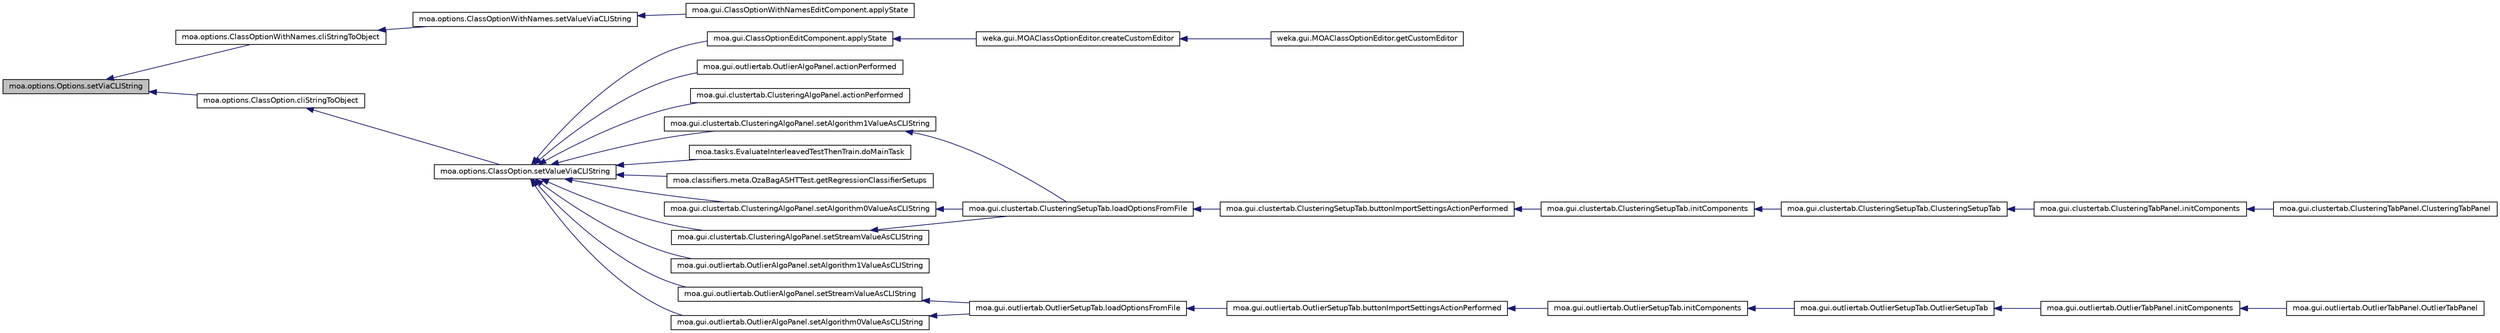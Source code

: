 digraph G
{
  edge [fontname="Helvetica",fontsize="10",labelfontname="Helvetica",labelfontsize="10"];
  node [fontname="Helvetica",fontsize="10",shape=record];
  rankdir=LR;
  Node1 [label="moa.options.Options.setViaCLIString",height=0.2,width=0.4,color="black", fillcolor="grey75", style="filled" fontcolor="black"];
  Node1 -> Node2 [dir=back,color="midnightblue",fontsize="10",style="solid",fontname="Helvetica"];
  Node2 [label="moa.options.ClassOptionWithNames.cliStringToObject",height=0.2,width=0.4,color="black", fillcolor="white", style="filled",URL="$classmoa_1_1options_1_1ClassOptionWithNames.html#a3bcbce1a8af1466acd5f1c9935092cf3"];
  Node2 -> Node3 [dir=back,color="midnightblue",fontsize="10",style="solid",fontname="Helvetica"];
  Node3 [label="moa.options.ClassOptionWithNames.setValueViaCLIString",height=0.2,width=0.4,color="black", fillcolor="white", style="filled",URL="$classmoa_1_1options_1_1ClassOptionWithNames.html#a86c0d4dfbe223ffee8b9eb874bbbf7c1",tooltip="Sets value of this option via the Command Line Interface text."];
  Node3 -> Node4 [dir=back,color="midnightblue",fontsize="10",style="solid",fontname="Helvetica"];
  Node4 [label="moa.gui.ClassOptionWithNamesEditComponent.applyState",height=0.2,width=0.4,color="black", fillcolor="white", style="filled",URL="$classmoa_1_1gui_1_1ClassOptionWithNamesEditComponent.html#a5db2d287f329c56d44962990667f5410",tooltip="This method applies the state."];
  Node1 -> Node5 [dir=back,color="midnightblue",fontsize="10",style="solid",fontname="Helvetica"];
  Node5 [label="moa.options.ClassOption.cliStringToObject",height=0.2,width=0.4,color="black", fillcolor="white", style="filled",URL="$classmoa_1_1options_1_1ClassOption.html#a53dc498910eecec509406522b9058796"];
  Node5 -> Node6 [dir=back,color="midnightblue",fontsize="10",style="solid",fontname="Helvetica"];
  Node6 [label="moa.options.ClassOption.setValueViaCLIString",height=0.2,width=0.4,color="black", fillcolor="white", style="filled",URL="$classmoa_1_1options_1_1ClassOption.html#a4b6c97afce0094039ecdb5dc62ceff86",tooltip="Sets value of this option via the Command Line Interface text."];
  Node6 -> Node7 [dir=back,color="midnightblue",fontsize="10",style="solid",fontname="Helvetica"];
  Node7 [label="moa.gui.outliertab.OutlierAlgoPanel.actionPerformed",height=0.2,width=0.4,color="black", fillcolor="white", style="filled",URL="$classmoa_1_1gui_1_1outliertab_1_1OutlierAlgoPanel.html#a1de6e7cec7fbed63d898ee3f6555f41b"];
  Node6 -> Node8 [dir=back,color="midnightblue",fontsize="10",style="solid",fontname="Helvetica"];
  Node8 [label="moa.gui.clustertab.ClusteringAlgoPanel.actionPerformed",height=0.2,width=0.4,color="black", fillcolor="white", style="filled",URL="$classmoa_1_1gui_1_1clustertab_1_1ClusteringAlgoPanel.html#a9b96fbc9aab65ebfb9894554fa4e1ee0"];
  Node6 -> Node9 [dir=back,color="midnightblue",fontsize="10",style="solid",fontname="Helvetica"];
  Node9 [label="moa.gui.ClassOptionEditComponent.applyState",height=0.2,width=0.4,color="black", fillcolor="white", style="filled",URL="$classmoa_1_1gui_1_1ClassOptionEditComponent.html#a6ee516d6bc0c1bb10374a09a06357d56",tooltip="This method applies the state."];
  Node9 -> Node10 [dir=back,color="midnightblue",fontsize="10",style="solid",fontname="Helvetica"];
  Node10 [label="weka.gui.MOAClassOptionEditor.createCustomEditor",height=0.2,width=0.4,color="black", fillcolor="white", style="filled",URL="$classweka_1_1gui_1_1MOAClassOptionEditor.html#a8a04e27765e7289109223851472fd76b",tooltip="Creates the custom editor."];
  Node10 -> Node11 [dir=back,color="midnightblue",fontsize="10",style="solid",fontname="Helvetica"];
  Node11 [label="weka.gui.MOAClassOptionEditor.getCustomEditor",height=0.2,width=0.4,color="black", fillcolor="white", style="filled",URL="$classweka_1_1gui_1_1MOAClassOptionEditor.html#a726f11e7ffcc3c95a4f69d24c28bf125",tooltip="Gets the custom editor component."];
  Node6 -> Node12 [dir=back,color="midnightblue",fontsize="10",style="solid",fontname="Helvetica"];
  Node12 [label="moa.tasks.EvaluateInterleavedTestThenTrain.doMainTask",height=0.2,width=0.4,color="black", fillcolor="white", style="filled",URL="$classmoa_1_1tasks_1_1EvaluateInterleavedTestThenTrain.html#a6b487518dd5bfdc97abe37263f725610",tooltip="This method performs this task."];
  Node6 -> Node13 [dir=back,color="midnightblue",fontsize="10",style="solid",fontname="Helvetica"];
  Node13 [label="moa.classifiers.meta.OzaBagASHTTest.getRegressionClassifierSetups",height=0.2,width=0.4,color="black", fillcolor="white", style="filled",URL="$classmoa_1_1classifiers_1_1meta_1_1OzaBagASHTTest.html#a1e082689c4776ded59ed90c6df7d4167",tooltip="Returns the classifier setups to use in the regression test."];
  Node6 -> Node14 [dir=back,color="midnightblue",fontsize="10",style="solid",fontname="Helvetica"];
  Node14 [label="moa.gui.outliertab.OutlierAlgoPanel.setAlgorithm0ValueAsCLIString",height=0.2,width=0.4,color="black", fillcolor="white", style="filled",URL="$classmoa_1_1gui_1_1outliertab_1_1OutlierAlgoPanel.html#a6d68933d2ae0c839785332094f4a93e2"];
  Node14 -> Node15 [dir=back,color="midnightblue",fontsize="10",style="solid",fontname="Helvetica"];
  Node15 [label="moa.gui.outliertab.OutlierSetupTab.loadOptionsFromFile",height=0.2,width=0.4,color="black", fillcolor="white", style="filled",URL="$classmoa_1_1gui_1_1outliertab_1_1OutlierSetupTab.html#ab744a49dfe1df8be6d598aaffa19028e"];
  Node15 -> Node16 [dir=back,color="midnightblue",fontsize="10",style="solid",fontname="Helvetica"];
  Node16 [label="moa.gui.outliertab.OutlierSetupTab.buttonImportSettingsActionPerformed",height=0.2,width=0.4,color="black", fillcolor="white", style="filled",URL="$classmoa_1_1gui_1_1outliertab_1_1OutlierSetupTab.html#a7f96c4aede270b3fc5af671e25ab8f87"];
  Node16 -> Node17 [dir=back,color="midnightblue",fontsize="10",style="solid",fontname="Helvetica"];
  Node17 [label="moa.gui.outliertab.OutlierSetupTab.initComponents",height=0.2,width=0.4,color="black", fillcolor="white", style="filled",URL="$classmoa_1_1gui_1_1outliertab_1_1OutlierSetupTab.html#ae10be48e362dd993dae6190b160d47cf",tooltip="This method is called from within the constructor to initialize the form."];
  Node17 -> Node18 [dir=back,color="midnightblue",fontsize="10",style="solid",fontname="Helvetica"];
  Node18 [label="moa.gui.outliertab.OutlierSetupTab.OutlierSetupTab",height=0.2,width=0.4,color="black", fillcolor="white", style="filled",URL="$classmoa_1_1gui_1_1outliertab_1_1OutlierSetupTab.html#a8417656c29bc1d97a94e52d3d88688ad",tooltip="Creates new form outlierSetupTab."];
  Node18 -> Node19 [dir=back,color="midnightblue",fontsize="10",style="solid",fontname="Helvetica"];
  Node19 [label="moa.gui.outliertab.OutlierTabPanel.initComponents",height=0.2,width=0.4,color="black", fillcolor="white", style="filled",URL="$classmoa_1_1gui_1_1outliertab_1_1OutlierTabPanel.html#a6146155a96c2c5239f46f5566797e5fd",tooltip="This method is called from within the constructor to initialize the form."];
  Node19 -> Node20 [dir=back,color="midnightblue",fontsize="10",style="solid",fontname="Helvetica"];
  Node20 [label="moa.gui.outliertab.OutlierTabPanel.OutlierTabPanel",height=0.2,width=0.4,color="black", fillcolor="white", style="filled",URL="$classmoa_1_1gui_1_1outliertab_1_1OutlierTabPanel.html#a78f57b4c096f3587a549789072283a7b",tooltip="Creates new form ClusterTab."];
  Node6 -> Node21 [dir=back,color="midnightblue",fontsize="10",style="solid",fontname="Helvetica"];
  Node21 [label="moa.gui.clustertab.ClusteringAlgoPanel.setAlgorithm0ValueAsCLIString",height=0.2,width=0.4,color="black", fillcolor="white", style="filled",URL="$classmoa_1_1gui_1_1clustertab_1_1ClusteringAlgoPanel.html#aac9cbd074cc56ea10050aea5b42eacdd"];
  Node21 -> Node22 [dir=back,color="midnightblue",fontsize="10",style="solid",fontname="Helvetica"];
  Node22 [label="moa.gui.clustertab.ClusteringSetupTab.loadOptionsFromFile",height=0.2,width=0.4,color="black", fillcolor="white", style="filled",URL="$classmoa_1_1gui_1_1clustertab_1_1ClusteringSetupTab.html#a8c8336c23f48a5a776ec85752ad3541e"];
  Node22 -> Node23 [dir=back,color="midnightblue",fontsize="10",style="solid",fontname="Helvetica"];
  Node23 [label="moa.gui.clustertab.ClusteringSetupTab.buttonImportSettingsActionPerformed",height=0.2,width=0.4,color="black", fillcolor="white", style="filled",URL="$classmoa_1_1gui_1_1clustertab_1_1ClusteringSetupTab.html#a6e483b2da6825da1f4f3d20c67449f0f"];
  Node23 -> Node24 [dir=back,color="midnightblue",fontsize="10",style="solid",fontname="Helvetica"];
  Node24 [label="moa.gui.clustertab.ClusteringSetupTab.initComponents",height=0.2,width=0.4,color="black", fillcolor="white", style="filled",URL="$classmoa_1_1gui_1_1clustertab_1_1ClusteringSetupTab.html#a8abab534a283e409de003f59786a988f",tooltip="This method is called from within the constructor to initialize the form."];
  Node24 -> Node25 [dir=back,color="midnightblue",fontsize="10",style="solid",fontname="Helvetica"];
  Node25 [label="moa.gui.clustertab.ClusteringSetupTab.ClusteringSetupTab",height=0.2,width=0.4,color="black", fillcolor="white", style="filled",URL="$classmoa_1_1gui_1_1clustertab_1_1ClusteringSetupTab.html#a3c03410b4b1259ece559c660df433766",tooltip="Creates new form ClusteringSetupTab."];
  Node25 -> Node26 [dir=back,color="midnightblue",fontsize="10",style="solid",fontname="Helvetica"];
  Node26 [label="moa.gui.clustertab.ClusteringTabPanel.initComponents",height=0.2,width=0.4,color="black", fillcolor="white", style="filled",URL="$classmoa_1_1gui_1_1clustertab_1_1ClusteringTabPanel.html#a9b1cc4d4da92f4bc04b54cc12382e12f",tooltip="This method is called from within the constructor to initialize the form."];
  Node26 -> Node27 [dir=back,color="midnightblue",fontsize="10",style="solid",fontname="Helvetica"];
  Node27 [label="moa.gui.clustertab.ClusteringTabPanel.ClusteringTabPanel",height=0.2,width=0.4,color="black", fillcolor="white", style="filled",URL="$classmoa_1_1gui_1_1clustertab_1_1ClusteringTabPanel.html#a111c041657cee8181be39524a7fa7fb1",tooltip="Creates new form ClusterTab."];
  Node6 -> Node28 [dir=back,color="midnightblue",fontsize="10",style="solid",fontname="Helvetica"];
  Node28 [label="moa.gui.outliertab.OutlierAlgoPanel.setAlgorithm1ValueAsCLIString",height=0.2,width=0.4,color="black", fillcolor="white", style="filled",URL="$classmoa_1_1gui_1_1outliertab_1_1OutlierAlgoPanel.html#a4dec209c4441a29f0ce6066e352af649"];
  Node6 -> Node29 [dir=back,color="midnightblue",fontsize="10",style="solid",fontname="Helvetica"];
  Node29 [label="moa.gui.clustertab.ClusteringAlgoPanel.setAlgorithm1ValueAsCLIString",height=0.2,width=0.4,color="black", fillcolor="white", style="filled",URL="$classmoa_1_1gui_1_1clustertab_1_1ClusteringAlgoPanel.html#a4d4a7f0bd1adc52b444e7f7db5956f23"];
  Node29 -> Node22 [dir=back,color="midnightblue",fontsize="10",style="solid",fontname="Helvetica"];
  Node6 -> Node30 [dir=back,color="midnightblue",fontsize="10",style="solid",fontname="Helvetica"];
  Node30 [label="moa.gui.outliertab.OutlierAlgoPanel.setStreamValueAsCLIString",height=0.2,width=0.4,color="black", fillcolor="white", style="filled",URL="$classmoa_1_1gui_1_1outliertab_1_1OutlierAlgoPanel.html#ac1ee5f3af5be0ed092b31021fa76271c"];
  Node30 -> Node15 [dir=back,color="midnightblue",fontsize="10",style="solid",fontname="Helvetica"];
  Node6 -> Node31 [dir=back,color="midnightblue",fontsize="10",style="solid",fontname="Helvetica"];
  Node31 [label="moa.gui.clustertab.ClusteringAlgoPanel.setStreamValueAsCLIString",height=0.2,width=0.4,color="black", fillcolor="white", style="filled",URL="$classmoa_1_1gui_1_1clustertab_1_1ClusteringAlgoPanel.html#a911d281bb71fd384951ae0a8c3eb02ed"];
  Node31 -> Node22 [dir=back,color="midnightblue",fontsize="10",style="solid",fontname="Helvetica"];
}
